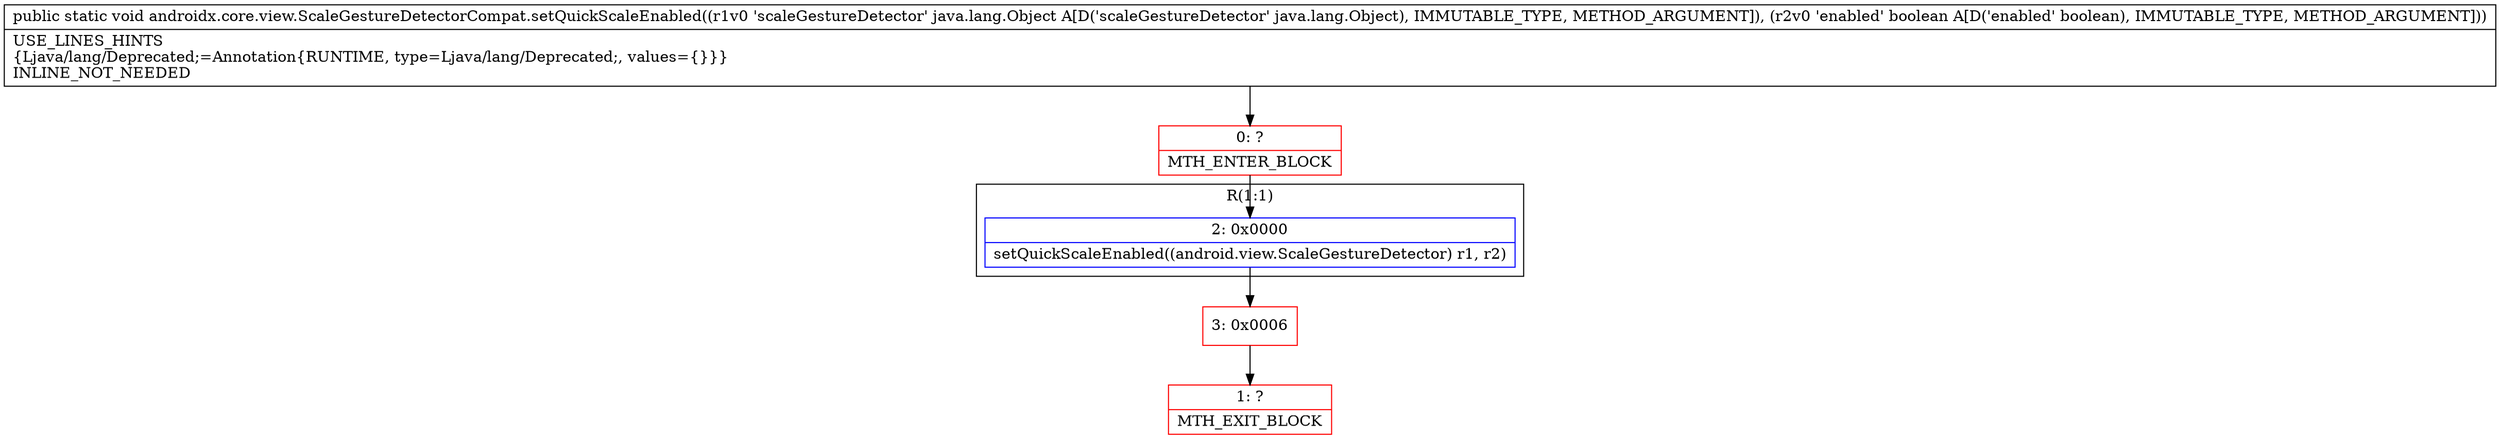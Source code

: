digraph "CFG forandroidx.core.view.ScaleGestureDetectorCompat.setQuickScaleEnabled(Ljava\/lang\/Object;Z)V" {
subgraph cluster_Region_601642404 {
label = "R(1:1)";
node [shape=record,color=blue];
Node_2 [shape=record,label="{2\:\ 0x0000|setQuickScaleEnabled((android.view.ScaleGestureDetector) r1, r2)\l}"];
}
Node_0 [shape=record,color=red,label="{0\:\ ?|MTH_ENTER_BLOCK\l}"];
Node_3 [shape=record,color=red,label="{3\:\ 0x0006}"];
Node_1 [shape=record,color=red,label="{1\:\ ?|MTH_EXIT_BLOCK\l}"];
MethodNode[shape=record,label="{public static void androidx.core.view.ScaleGestureDetectorCompat.setQuickScaleEnabled((r1v0 'scaleGestureDetector' java.lang.Object A[D('scaleGestureDetector' java.lang.Object), IMMUTABLE_TYPE, METHOD_ARGUMENT]), (r2v0 'enabled' boolean A[D('enabled' boolean), IMMUTABLE_TYPE, METHOD_ARGUMENT]))  | USE_LINES_HINTS\l\{Ljava\/lang\/Deprecated;=Annotation\{RUNTIME, type=Ljava\/lang\/Deprecated;, values=\{\}\}\}\lINLINE_NOT_NEEDED\l}"];
MethodNode -> Node_0;Node_2 -> Node_3;
Node_0 -> Node_2;
Node_3 -> Node_1;
}

